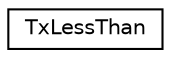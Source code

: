 digraph "Graphical Class Hierarchy"
{
 // LATEX_PDF_SIZE
  edge [fontname="Helvetica",fontsize="10",labelfontname="Helvetica",labelfontsize="10"];
  node [fontname="Helvetica",fontsize="10",shape=record];
  rankdir="LR";
  Node0 [label="TxLessThan",height=0.2,width=0.4,color="black", fillcolor="white", style="filled",URL="$struct_tx_less_than.html",tooltip=" "];
}
